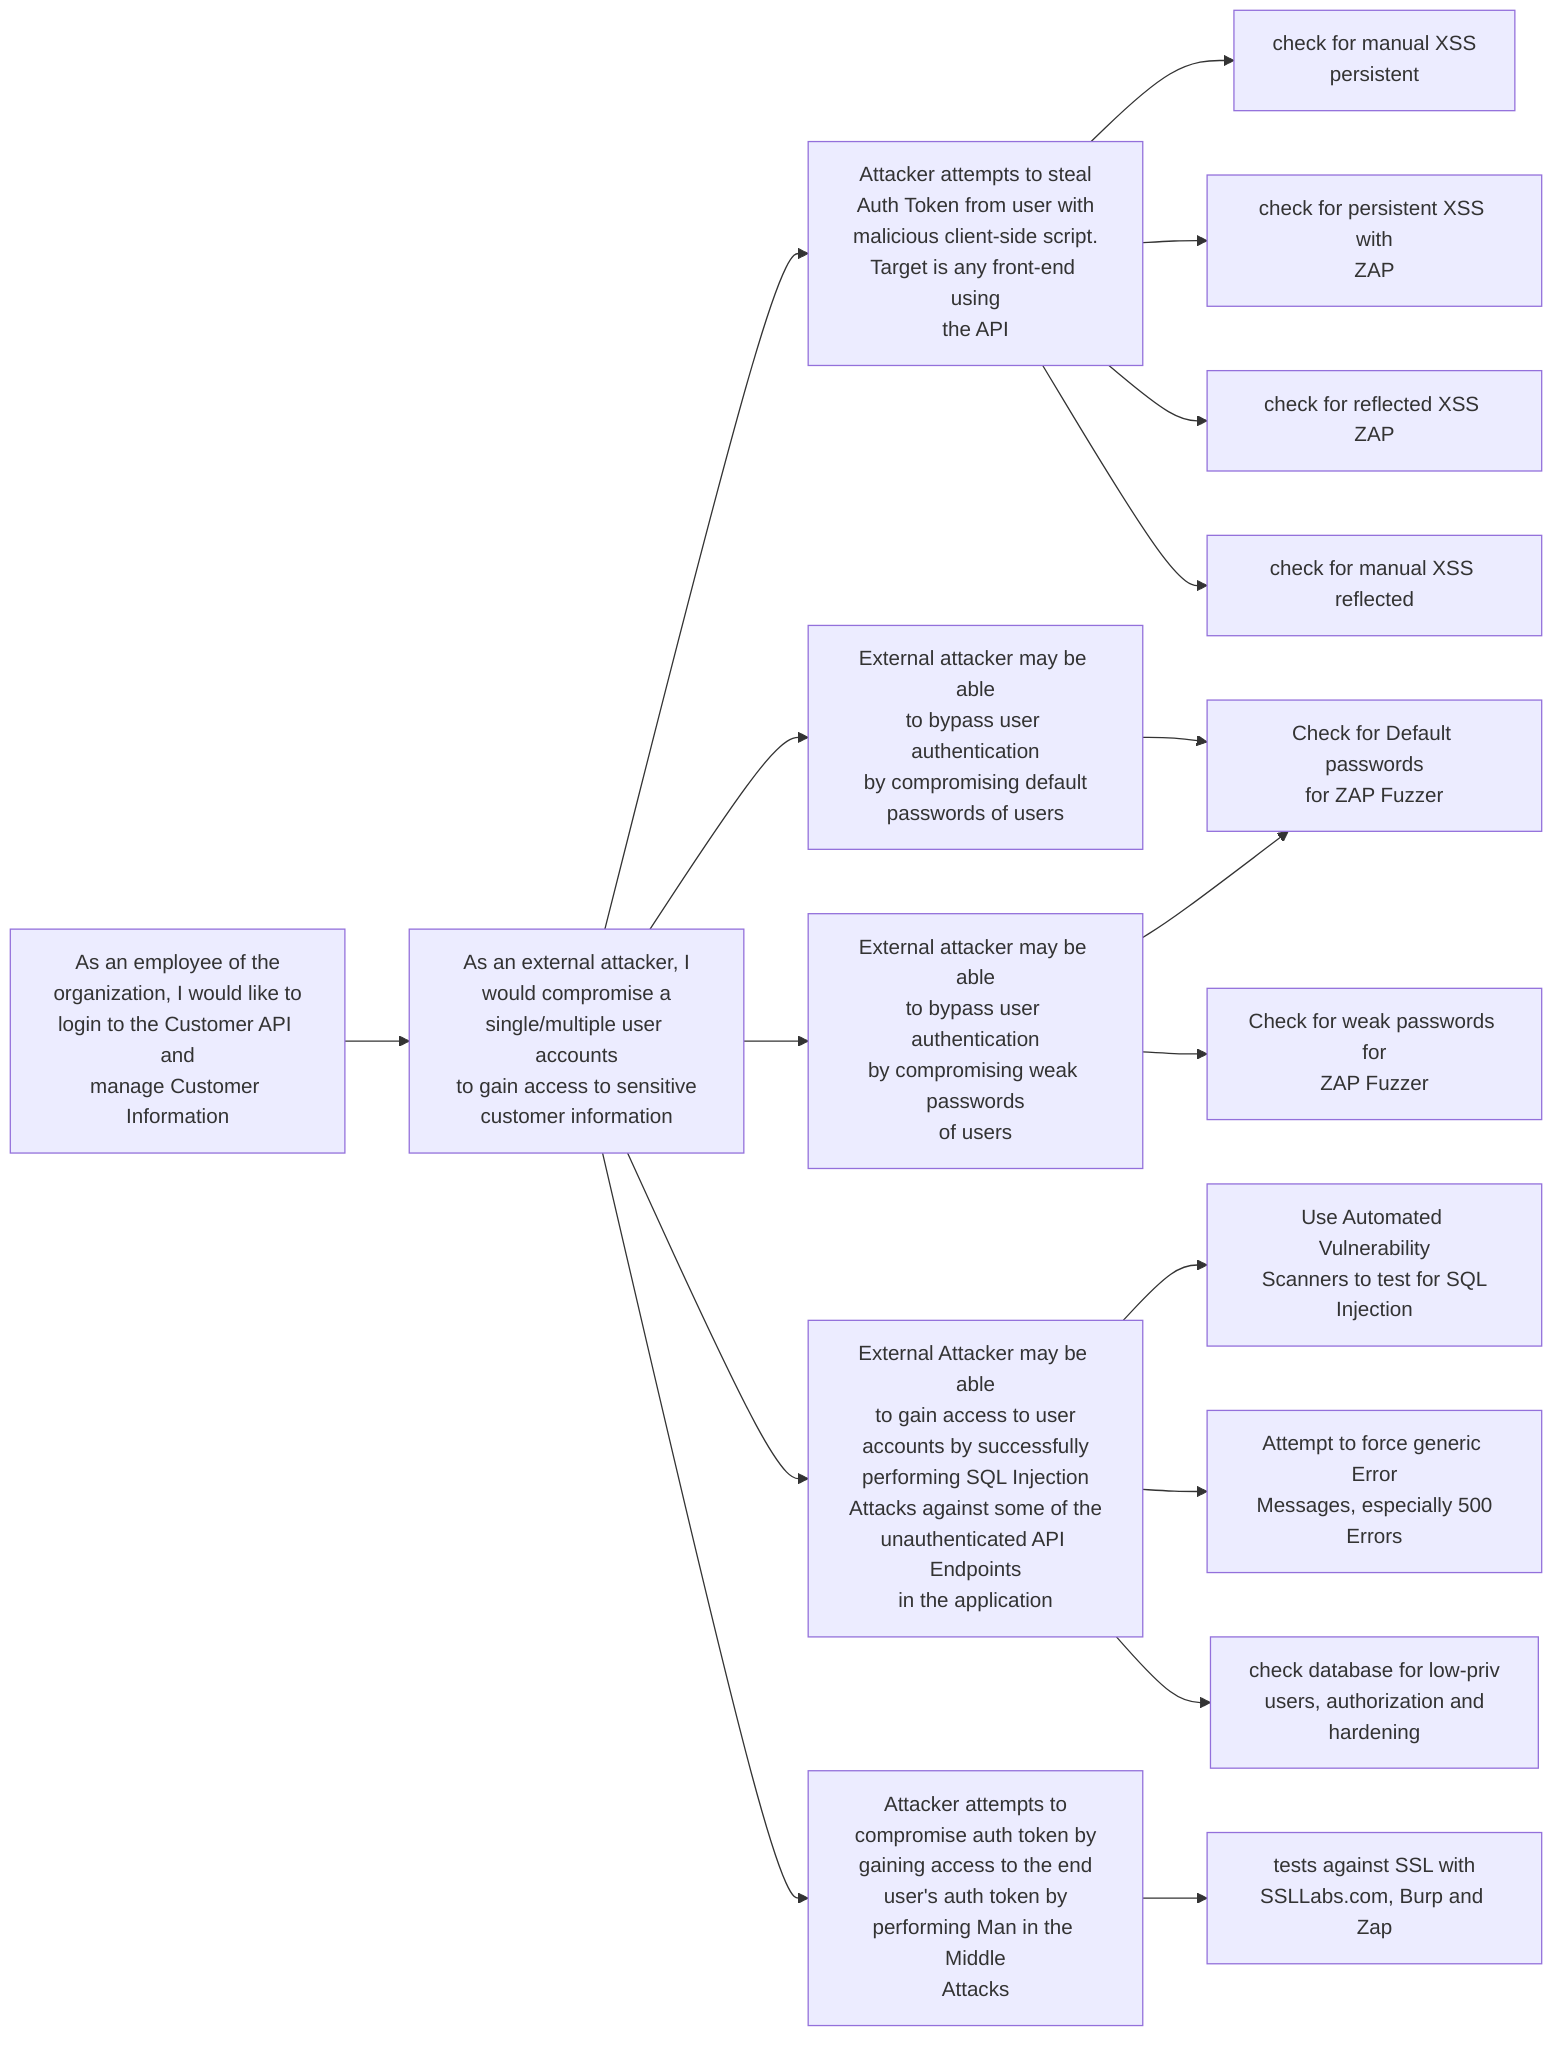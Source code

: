 graph LR
	login_user[As an employee of the<br />organization, I would like to<br />login to the Customer API and<br />manage Customer Information]-->external_attacker_account_takeover[As an external attacker, I<br />would compromise a<br />single/multiple user accounts<br />to gain access to sensitive<br />customer information]
	external_attacker_account_takeover[As an external attacker, I<br />would compromise a<br />single/multiple user accounts<br />to gain access to sensitive<br />customer information]-->auth_token_hijack_xss[Attacker attempts to steal<br />Auth Token from user with<br />malicious client-side script.<br />Target is any front-end using<br />the API]
	auth_token_hijack_xss[Attacker attempts to steal<br />Auth Token from user with<br />malicious client-side script.<br />Target is any front-end using<br />the API]-->persistent_xss_manual[check for manual XSS<br />persistent]
	auth_token_hijack_xss[Attacker attempts to steal<br />Auth Token from user with<br />malicious client-side script.<br />Target is any front-end using<br />the API]-->persistent_xss_zap[check for persistent XSS with<br />ZAP]
	auth_token_hijack_xss[Attacker attempts to steal<br />Auth Token from user with<br />malicious client-side script.<br />Target is any front-end using<br />the API]-->reflected_xss_zap[check for reflected XSS ZAP]
	auth_token_hijack_xss[Attacker attempts to steal<br />Auth Token from user with<br />malicious client-side script.<br />Target is any front-end using<br />the API]-->reflected_xss_manual[check for manual XSS reflected]
	external_attacker_account_takeover[As an external attacker, I<br />would compromise a<br />single/multiple user accounts<br />to gain access to sensitive<br />customer information]-->end_user_weak_password[External attacker may be able<br />to bypass user authentication<br />by compromising weak passwords<br />of users]
	end_user_weak_password[External attacker may be able<br />to bypass user authentication<br />by compromising weak passwords<br />of users]-->default_passwords[Check for Default passwords<br />for ZAP Fuzzer]
	end_user_weak_password[External attacker may be able<br />to bypass user authentication<br />by compromising weak passwords<br />of users]-->bruteforce_login[Check for weak passwords for<br />ZAP Fuzzer]
	external_attacker_account_takeover[As an external attacker, I<br />would compromise a<br />single/multiple user accounts<br />to gain access to sensitive<br />customer information]-->end_user_default_password[External attacker may be able<br />to bypass user authentication<br />by compromising default<br />passwords of users]
	end_user_default_password[External attacker may be able<br />to bypass user authentication<br />by compromising default<br />passwords of users]-->default_passwords[Check for Default passwords<br />for ZAP Fuzzer]
	external_attacker_account_takeover[As an external attacker, I<br />would compromise a<br />single/multiple user accounts<br />to gain access to sensitive<br />customer information]-->sql_injection_user_account_access[External Attacker may be able<br />to gain access to user<br />accounts by successfully<br />performing SQL Injection<br />Attacks against some of the<br />unauthenticated API Endpoints<br />in the application]
	sql_injection_user_account_access[External Attacker may be able<br />to gain access to user<br />accounts by successfully<br />performing SQL Injection<br />Attacks against some of the<br />unauthenticated API Endpoints<br />in the application]-->sql_injection_auto[Use Automated Vulnerability<br />Scanners to test for SQL<br />Injection]
	sql_injection_user_account_access[External Attacker may be able<br />to gain access to user<br />accounts by successfully<br />performing SQL Injection<br />Attacks against some of the<br />unauthenticated API Endpoints<br />in the application]-->generic_error_messages[Attempt to force generic Error<br />Messages, especially 500<br />Errors]
	sql_injection_user_account_access[External Attacker may be able<br />to gain access to user<br />accounts by successfully<br />performing SQL Injection<br />Attacks against some of the<br />unauthenticated API Endpoints<br />in the application]-->database_hardening_check[check database for low-priv<br />users, authorization and<br />hardening]
	external_attacker_account_takeover[As an external attacker, I<br />would compromise a<br />single/multiple user accounts<br />to gain access to sensitive<br />customer information]-->auth_token_hijacking_mitm[Attacker attempts to<br />compromise auth token by<br />gaining access to the end<br />user's auth token by<br />performing Man in the Middle<br />Attacks]
	auth_token_hijacking_mitm[Attacker attempts to<br />compromise auth token by<br />gaining access to the end<br />user's auth token by<br />performing Man in the Middle<br />Attacks]-->ssl_checks[tests against SSL with<br />SSLLabs.com, Burp and Zap]